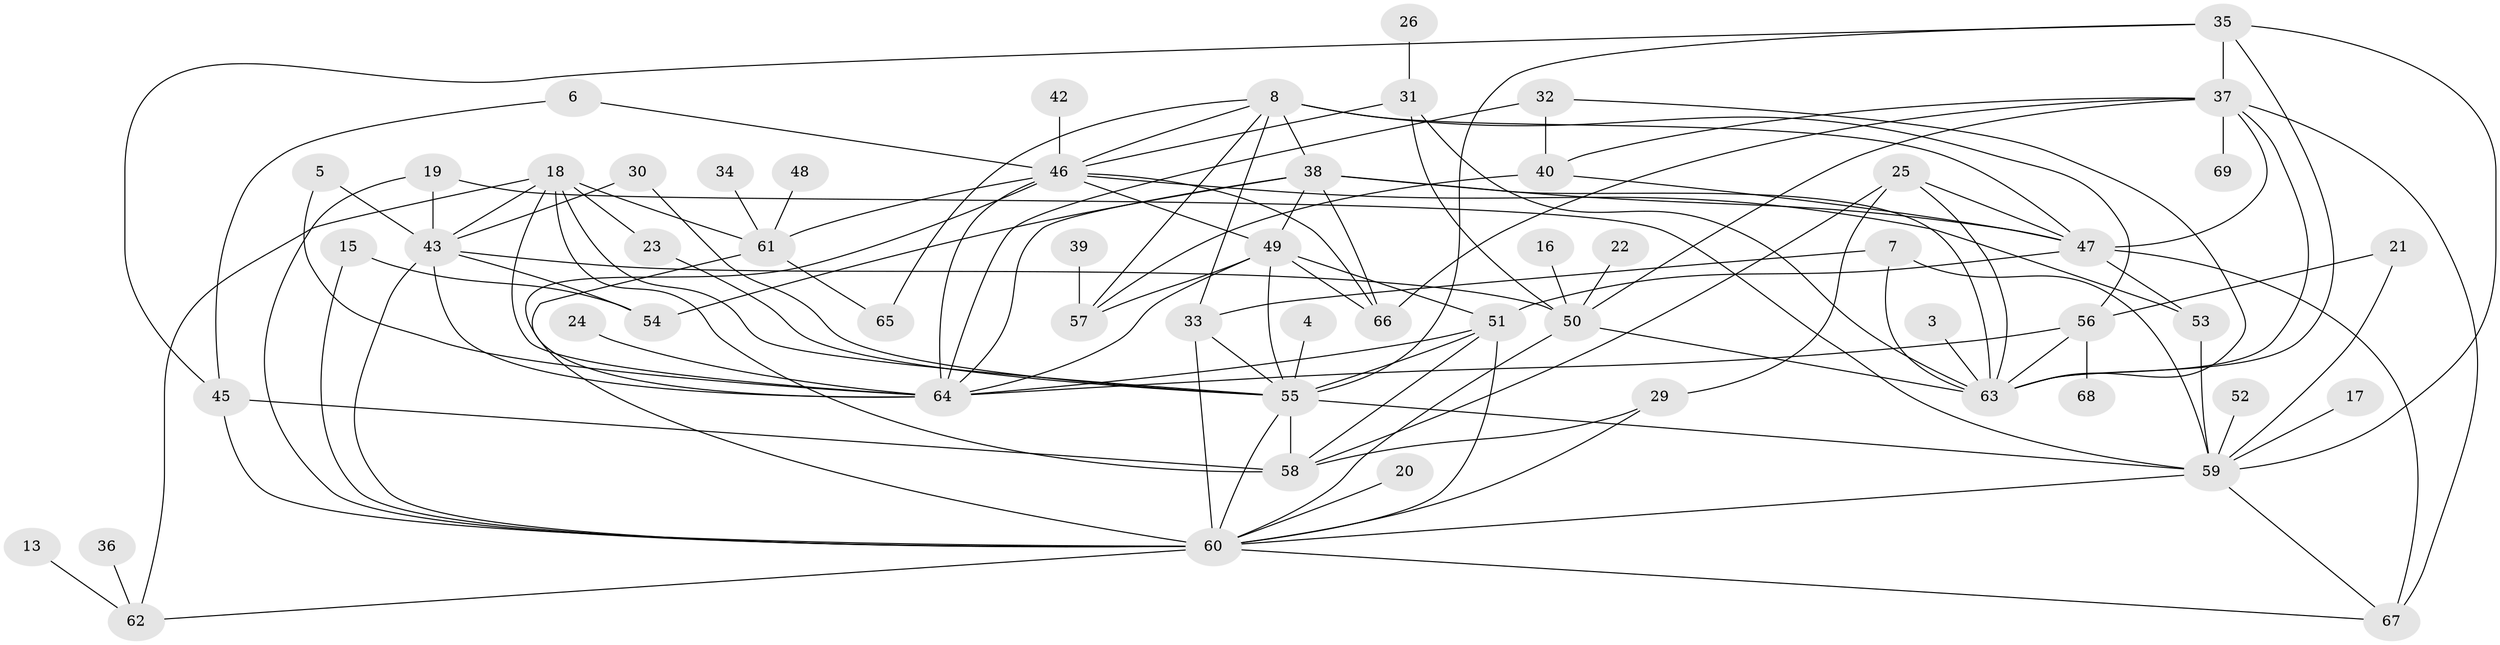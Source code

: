 // original degree distribution, {3: 0.13043478260869565, 2: 0.2753623188405797, 6: 0.057971014492753624, 4: 0.09420289855072464, 0: 0.07971014492753623, 5: 0.10869565217391304, 1: 0.2028985507246377, 7: 0.028985507246376812, 10: 0.007246376811594203, 8: 0.007246376811594203, 9: 0.007246376811594203}
// Generated by graph-tools (version 1.1) at 2025/25/03/09/25 03:25:21]
// undirected, 58 vertices, 119 edges
graph export_dot {
graph [start="1"]
  node [color=gray90,style=filled];
  3;
  4;
  5;
  6;
  7;
  8;
  13;
  15;
  16;
  17;
  18;
  19;
  20;
  21;
  22;
  23;
  24;
  25;
  26;
  29;
  30;
  31;
  32;
  33;
  34;
  35;
  36;
  37;
  38;
  39;
  40;
  42;
  43;
  45;
  46;
  47;
  48;
  49;
  50;
  51;
  52;
  53;
  54;
  55;
  56;
  57;
  58;
  59;
  60;
  61;
  62;
  63;
  64;
  65;
  66;
  67;
  68;
  69;
  3 -- 63 [weight=1.0];
  4 -- 55 [weight=1.0];
  5 -- 43 [weight=1.0];
  5 -- 64 [weight=1.0];
  6 -- 45 [weight=1.0];
  6 -- 46 [weight=1.0];
  7 -- 33 [weight=1.0];
  7 -- 59 [weight=1.0];
  7 -- 63 [weight=2.0];
  8 -- 33 [weight=1.0];
  8 -- 38 [weight=1.0];
  8 -- 46 [weight=1.0];
  8 -- 47 [weight=1.0];
  8 -- 56 [weight=2.0];
  8 -- 57 [weight=1.0];
  8 -- 65 [weight=1.0];
  13 -- 62 [weight=1.0];
  15 -- 54 [weight=1.0];
  15 -- 60 [weight=1.0];
  16 -- 50 [weight=1.0];
  17 -- 59 [weight=1.0];
  18 -- 23 [weight=1.0];
  18 -- 43 [weight=1.0];
  18 -- 55 [weight=1.0];
  18 -- 58 [weight=1.0];
  18 -- 61 [weight=1.0];
  18 -- 62 [weight=1.0];
  18 -- 64 [weight=1.0];
  19 -- 43 [weight=1.0];
  19 -- 59 [weight=1.0];
  19 -- 60 [weight=1.0];
  20 -- 60 [weight=1.0];
  21 -- 56 [weight=1.0];
  21 -- 59 [weight=1.0];
  22 -- 50 [weight=1.0];
  23 -- 55 [weight=1.0];
  24 -- 64 [weight=1.0];
  25 -- 29 [weight=1.0];
  25 -- 47 [weight=1.0];
  25 -- 58 [weight=1.0];
  25 -- 63 [weight=1.0];
  26 -- 31 [weight=1.0];
  29 -- 58 [weight=1.0];
  29 -- 60 [weight=1.0];
  30 -- 43 [weight=1.0];
  30 -- 55 [weight=1.0];
  31 -- 46 [weight=1.0];
  31 -- 50 [weight=1.0];
  31 -- 63 [weight=1.0];
  32 -- 40 [weight=1.0];
  32 -- 63 [weight=1.0];
  32 -- 64 [weight=1.0];
  33 -- 55 [weight=1.0];
  33 -- 60 [weight=1.0];
  34 -- 61 [weight=1.0];
  35 -- 37 [weight=1.0];
  35 -- 45 [weight=1.0];
  35 -- 55 [weight=1.0];
  35 -- 59 [weight=1.0];
  35 -- 63 [weight=1.0];
  36 -- 62 [weight=1.0];
  37 -- 40 [weight=1.0];
  37 -- 47 [weight=1.0];
  37 -- 50 [weight=1.0];
  37 -- 63 [weight=1.0];
  37 -- 66 [weight=1.0];
  37 -- 67 [weight=1.0];
  37 -- 69 [weight=1.0];
  38 -- 47 [weight=1.0];
  38 -- 49 [weight=1.0];
  38 -- 54 [weight=1.0];
  38 -- 63 [weight=1.0];
  38 -- 64 [weight=1.0];
  38 -- 66 [weight=2.0];
  39 -- 57 [weight=1.0];
  40 -- 47 [weight=1.0];
  40 -- 57 [weight=1.0];
  42 -- 46 [weight=1.0];
  43 -- 50 [weight=1.0];
  43 -- 54 [weight=1.0];
  43 -- 60 [weight=1.0];
  43 -- 64 [weight=1.0];
  45 -- 58 [weight=1.0];
  45 -- 60 [weight=1.0];
  46 -- 49 [weight=1.0];
  46 -- 53 [weight=1.0];
  46 -- 60 [weight=1.0];
  46 -- 61 [weight=1.0];
  46 -- 64 [weight=1.0];
  46 -- 66 [weight=1.0];
  47 -- 51 [weight=1.0];
  47 -- 53 [weight=2.0];
  47 -- 67 [weight=1.0];
  48 -- 61 [weight=1.0];
  49 -- 51 [weight=1.0];
  49 -- 55 [weight=1.0];
  49 -- 57 [weight=1.0];
  49 -- 64 [weight=1.0];
  49 -- 66 [weight=1.0];
  50 -- 60 [weight=1.0];
  50 -- 63 [weight=1.0];
  51 -- 55 [weight=2.0];
  51 -- 58 [weight=1.0];
  51 -- 60 [weight=1.0];
  51 -- 64 [weight=1.0];
  52 -- 59 [weight=1.0];
  53 -- 59 [weight=1.0];
  55 -- 58 [weight=2.0];
  55 -- 59 [weight=1.0];
  55 -- 60 [weight=1.0];
  56 -- 63 [weight=1.0];
  56 -- 64 [weight=1.0];
  56 -- 68 [weight=1.0];
  59 -- 60 [weight=1.0];
  59 -- 67 [weight=1.0];
  60 -- 62 [weight=1.0];
  60 -- 67 [weight=1.0];
  61 -- 64 [weight=1.0];
  61 -- 65 [weight=1.0];
}
